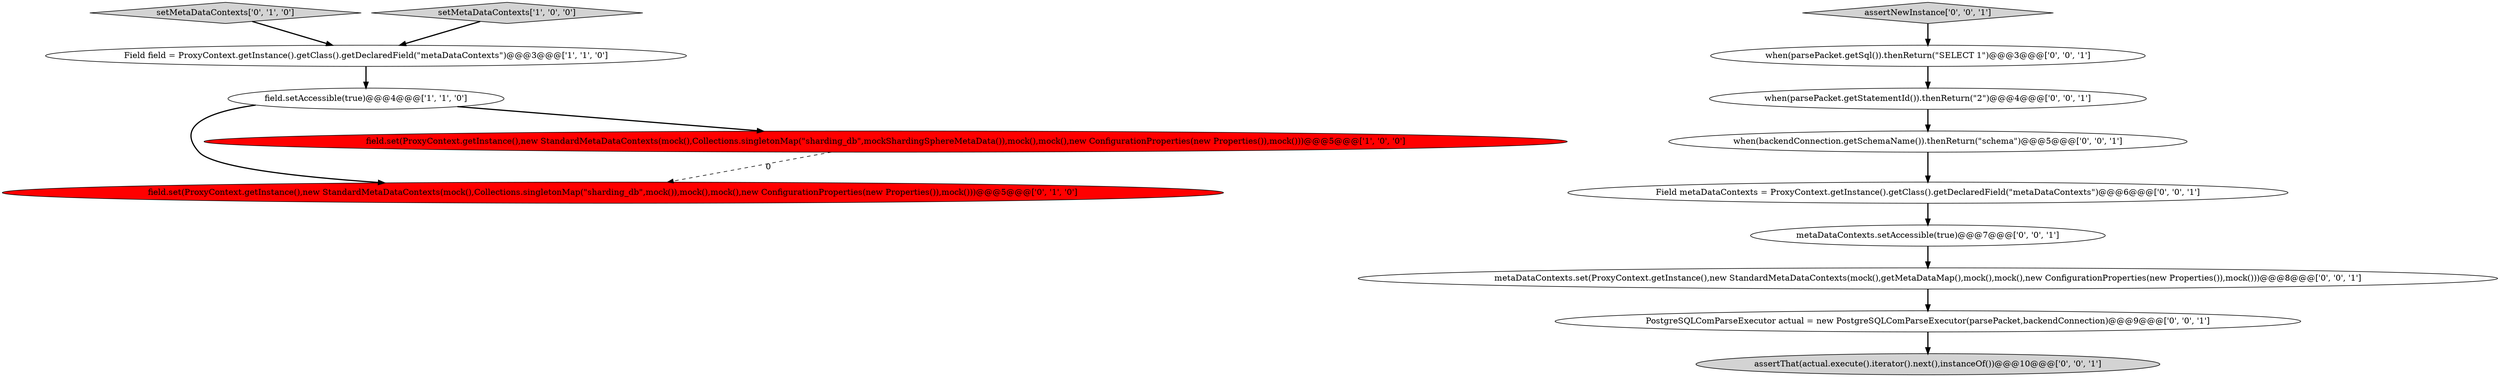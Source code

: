 digraph {
4 [style = filled, label = "field.set(ProxyContext.getInstance(),new StandardMetaDataContexts(mock(),Collections.singletonMap(\"sharding_db\",mock()),mock(),mock(),new ConfigurationProperties(new Properties()),mock()))@@@5@@@['0', '1', '0']", fillcolor = red, shape = ellipse image = "AAA1AAABBB2BBB"];
1 [style = filled, label = "Field field = ProxyContext.getInstance().getClass().getDeclaredField(\"metaDataContexts\")@@@3@@@['1', '1', '0']", fillcolor = white, shape = ellipse image = "AAA0AAABBB1BBB"];
5 [style = filled, label = "setMetaDataContexts['0', '1', '0']", fillcolor = lightgray, shape = diamond image = "AAA0AAABBB2BBB"];
7 [style = filled, label = "metaDataContexts.setAccessible(true)@@@7@@@['0', '0', '1']", fillcolor = white, shape = ellipse image = "AAA0AAABBB3BBB"];
11 [style = filled, label = "when(backendConnection.getSchemaName()).thenReturn(\"schema\")@@@5@@@['0', '0', '1']", fillcolor = white, shape = ellipse image = "AAA0AAABBB3BBB"];
13 [style = filled, label = "Field metaDataContexts = ProxyContext.getInstance().getClass().getDeclaredField(\"metaDataContexts\")@@@6@@@['0', '0', '1']", fillcolor = white, shape = ellipse image = "AAA0AAABBB3BBB"];
2 [style = filled, label = "field.setAccessible(true)@@@4@@@['1', '1', '0']", fillcolor = white, shape = ellipse image = "AAA0AAABBB1BBB"];
12 [style = filled, label = "assertNewInstance['0', '0', '1']", fillcolor = lightgray, shape = diamond image = "AAA0AAABBB3BBB"];
0 [style = filled, label = "setMetaDataContexts['1', '0', '0']", fillcolor = lightgray, shape = diamond image = "AAA0AAABBB1BBB"];
10 [style = filled, label = "when(parsePacket.getSql()).thenReturn(\"SELECT 1\")@@@3@@@['0', '0', '1']", fillcolor = white, shape = ellipse image = "AAA0AAABBB3BBB"];
8 [style = filled, label = "PostgreSQLComParseExecutor actual = new PostgreSQLComParseExecutor(parsePacket,backendConnection)@@@9@@@['0', '0', '1']", fillcolor = white, shape = ellipse image = "AAA0AAABBB3BBB"];
14 [style = filled, label = "assertThat(actual.execute().iterator().next(),instanceOf())@@@10@@@['0', '0', '1']", fillcolor = lightgray, shape = ellipse image = "AAA0AAABBB3BBB"];
6 [style = filled, label = "when(parsePacket.getStatementId()).thenReturn(\"2\")@@@4@@@['0', '0', '1']", fillcolor = white, shape = ellipse image = "AAA0AAABBB3BBB"];
9 [style = filled, label = "metaDataContexts.set(ProxyContext.getInstance(),new StandardMetaDataContexts(mock(),getMetaDataMap(),mock(),mock(),new ConfigurationProperties(new Properties()),mock()))@@@8@@@['0', '0', '1']", fillcolor = white, shape = ellipse image = "AAA0AAABBB3BBB"];
3 [style = filled, label = "field.set(ProxyContext.getInstance(),new StandardMetaDataContexts(mock(),Collections.singletonMap(\"sharding_db\",mockShardingSphereMetaData()),mock(),mock(),new ConfigurationProperties(new Properties()),mock()))@@@5@@@['1', '0', '0']", fillcolor = red, shape = ellipse image = "AAA1AAABBB1BBB"];
7->9 [style = bold, label=""];
8->14 [style = bold, label=""];
5->1 [style = bold, label=""];
1->2 [style = bold, label=""];
12->10 [style = bold, label=""];
9->8 [style = bold, label=""];
3->4 [style = dashed, label="0"];
2->4 [style = bold, label=""];
13->7 [style = bold, label=""];
0->1 [style = bold, label=""];
10->6 [style = bold, label=""];
6->11 [style = bold, label=""];
11->13 [style = bold, label=""];
2->3 [style = bold, label=""];
}

